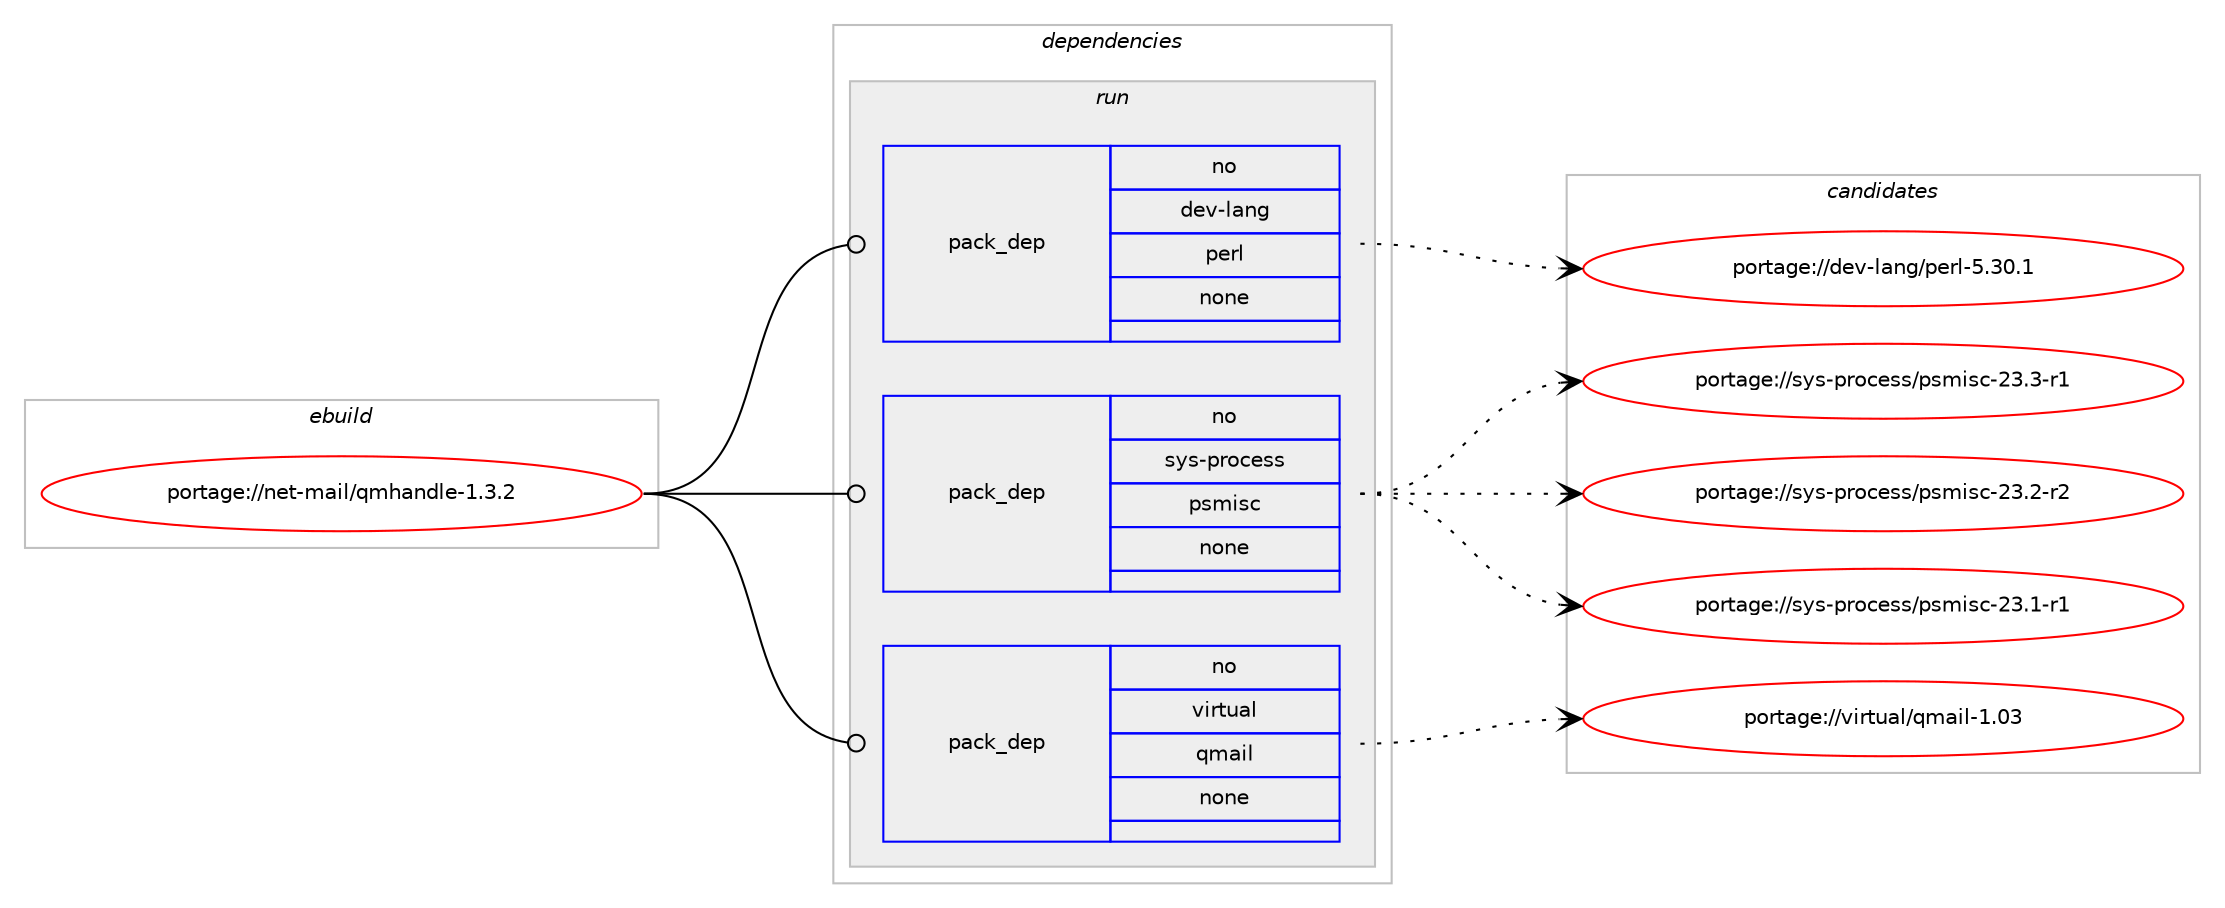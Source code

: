digraph prolog {

# *************
# Graph options
# *************

newrank=true;
concentrate=true;
compound=true;
graph [rankdir=LR,fontname=Helvetica,fontsize=10,ranksep=1.5];#, ranksep=2.5, nodesep=0.2];
edge  [arrowhead=vee];
node  [fontname=Helvetica,fontsize=10];

# **********
# The ebuild
# **********

subgraph cluster_leftcol {
color=gray;
rank=same;
label=<<i>ebuild</i>>;
id [label="portage://net-mail/qmhandle-1.3.2", color=red, width=4, href="../net-mail/qmhandle-1.3.2.svg"];
}

# ****************
# The dependencies
# ****************

subgraph cluster_midcol {
color=gray;
label=<<i>dependencies</i>>;
subgraph cluster_compile {
fillcolor="#eeeeee";
style=filled;
label=<<i>compile</i>>;
}
subgraph cluster_compileandrun {
fillcolor="#eeeeee";
style=filled;
label=<<i>compile and run</i>>;
}
subgraph cluster_run {
fillcolor="#eeeeee";
style=filled;
label=<<i>run</i>>;
subgraph pack59927 {
dependency77410 [label=<<TABLE BORDER="0" CELLBORDER="1" CELLSPACING="0" CELLPADDING="4" WIDTH="220"><TR><TD ROWSPAN="6" CELLPADDING="30">pack_dep</TD></TR><TR><TD WIDTH="110">no</TD></TR><TR><TD>dev-lang</TD></TR><TR><TD>perl</TD></TR><TR><TD>none</TD></TR><TR><TD></TD></TR></TABLE>>, shape=none, color=blue];
}
id:e -> dependency77410:w [weight=20,style="solid",arrowhead="odot"];
subgraph pack59928 {
dependency77411 [label=<<TABLE BORDER="0" CELLBORDER="1" CELLSPACING="0" CELLPADDING="4" WIDTH="220"><TR><TD ROWSPAN="6" CELLPADDING="30">pack_dep</TD></TR><TR><TD WIDTH="110">no</TD></TR><TR><TD>sys-process</TD></TR><TR><TD>psmisc</TD></TR><TR><TD>none</TD></TR><TR><TD></TD></TR></TABLE>>, shape=none, color=blue];
}
id:e -> dependency77411:w [weight=20,style="solid",arrowhead="odot"];
subgraph pack59929 {
dependency77412 [label=<<TABLE BORDER="0" CELLBORDER="1" CELLSPACING="0" CELLPADDING="4" WIDTH="220"><TR><TD ROWSPAN="6" CELLPADDING="30">pack_dep</TD></TR><TR><TD WIDTH="110">no</TD></TR><TR><TD>virtual</TD></TR><TR><TD>qmail</TD></TR><TR><TD>none</TD></TR><TR><TD></TD></TR></TABLE>>, shape=none, color=blue];
}
id:e -> dependency77412:w [weight=20,style="solid",arrowhead="odot"];
}
}

# **************
# The candidates
# **************

subgraph cluster_choices {
rank=same;
color=gray;
label=<<i>candidates</i>>;

subgraph choice59927 {
color=black;
nodesep=1;
choice10010111845108971101034711210111410845534651484649 [label="portage://dev-lang/perl-5.30.1", color=red, width=4,href="../dev-lang/perl-5.30.1.svg"];
dependency77410:e -> choice10010111845108971101034711210111410845534651484649:w [style=dotted,weight="100"];
}
subgraph choice59928 {
color=black;
nodesep=1;
choice1151211154511211411199101115115471121151091051159945505146514511449 [label="portage://sys-process/psmisc-23.3-r1", color=red, width=4,href="../sys-process/psmisc-23.3-r1.svg"];
choice1151211154511211411199101115115471121151091051159945505146504511450 [label="portage://sys-process/psmisc-23.2-r2", color=red, width=4,href="../sys-process/psmisc-23.2-r2.svg"];
choice1151211154511211411199101115115471121151091051159945505146494511449 [label="portage://sys-process/psmisc-23.1-r1", color=red, width=4,href="../sys-process/psmisc-23.1-r1.svg"];
dependency77411:e -> choice1151211154511211411199101115115471121151091051159945505146514511449:w [style=dotted,weight="100"];
dependency77411:e -> choice1151211154511211411199101115115471121151091051159945505146504511450:w [style=dotted,weight="100"];
dependency77411:e -> choice1151211154511211411199101115115471121151091051159945505146494511449:w [style=dotted,weight="100"];
}
subgraph choice59929 {
color=black;
nodesep=1;
choice1181051141161179710847113109971051084549464851 [label="portage://virtual/qmail-1.03", color=red, width=4,href="../virtual/qmail-1.03.svg"];
dependency77412:e -> choice1181051141161179710847113109971051084549464851:w [style=dotted,weight="100"];
}
}

}
